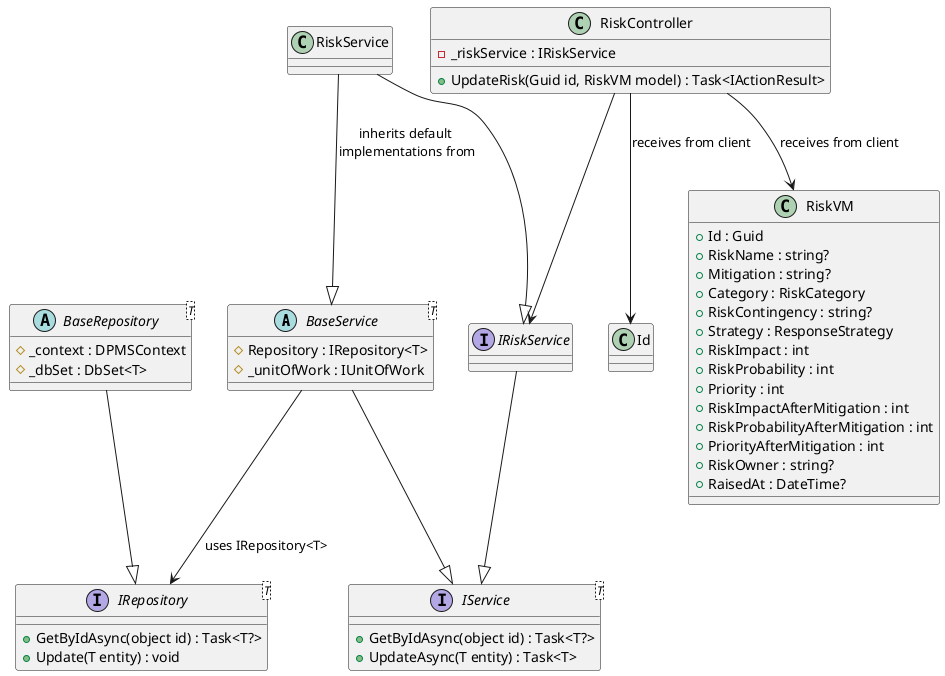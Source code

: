 @startuml

abstract class BaseService<T> {
    #Repository : IRepository<T>
    #_unitOfWork : IUnitOfWork
}

abstract class BaseRepository<T> {
    #_context : DPMSContext
    #_dbSet : DbSet<T>
}

interface IRepository<T> {
    +GetByIdAsync(object id) : Task<T?>
    +Update(T entity) : void
}

BaseRepository --|> IRepository

BaseService --|> IService
BaseService --> IRepository : uses IRepository<T>

class RiskController {
    -_riskService : IRiskService

    +UpdateRisk(Guid id, RiskVM model) : Task<IActionResult>
}

class RiskVM {
    +Id : Guid
    +RiskName : string?
    +Mitigation : string?
    +Category : RiskCategory
    +RiskContingency : string?
    +Strategy : ResponseStrategy
    +RiskImpact : int
    +RiskProbability : int
    +Priority : int
    +RiskImpactAfterMitigation : int
    +RiskProbabilityAfterMitigation : int
    +PriorityAfterMitigation : int
    +RiskOwner : string?
    +RaisedAt : DateTime?
}

class RiskService {
}

interface IRiskService {
}

interface IService<T> {
    +GetByIdAsync(object id) : Task<T?>
    +UpdateAsync(T entity) : Task<T>
}

IRiskService --|> IService
RiskService --|> IRiskService
RiskService --|> BaseService : inherits default \nimplementations from
RiskController --> IRiskService
RiskController --> RiskVM : receives from client
RiskController --> Id : receives from client

@enduml